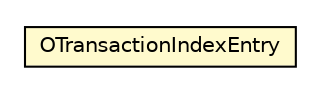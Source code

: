 #!/usr/local/bin/dot
#
# Class diagram 
# Generated by UMLGraph version R5_6-24-gf6e263 (http://www.umlgraph.org/)
#

digraph G {
	edge [fontname="Helvetica",fontsize=10,labelfontname="Helvetica",labelfontsize=10];
	node [fontname="Helvetica",fontsize=10,shape=plaintext];
	nodesep=0.25;
	ranksep=0.5;
	// com.orientechnologies.orient.core.tx.OTransactionIndexChangesPerKey.OTransactionIndexEntry
	c4222199 [label=<<table title="com.orientechnologies.orient.core.tx.OTransactionIndexChangesPerKey.OTransactionIndexEntry" border="0" cellborder="1" cellspacing="0" cellpadding="2" port="p" bgcolor="lemonChiffon" href="./OTransactionIndexChangesPerKey.OTransactionIndexEntry.html">
		<tr><td><table border="0" cellspacing="0" cellpadding="1">
<tr><td align="center" balign="center"> OTransactionIndexEntry </td></tr>
		</table></td></tr>
		</table>>, URL="./OTransactionIndexChangesPerKey.OTransactionIndexEntry.html", fontname="Helvetica", fontcolor="black", fontsize=10.0];
}

